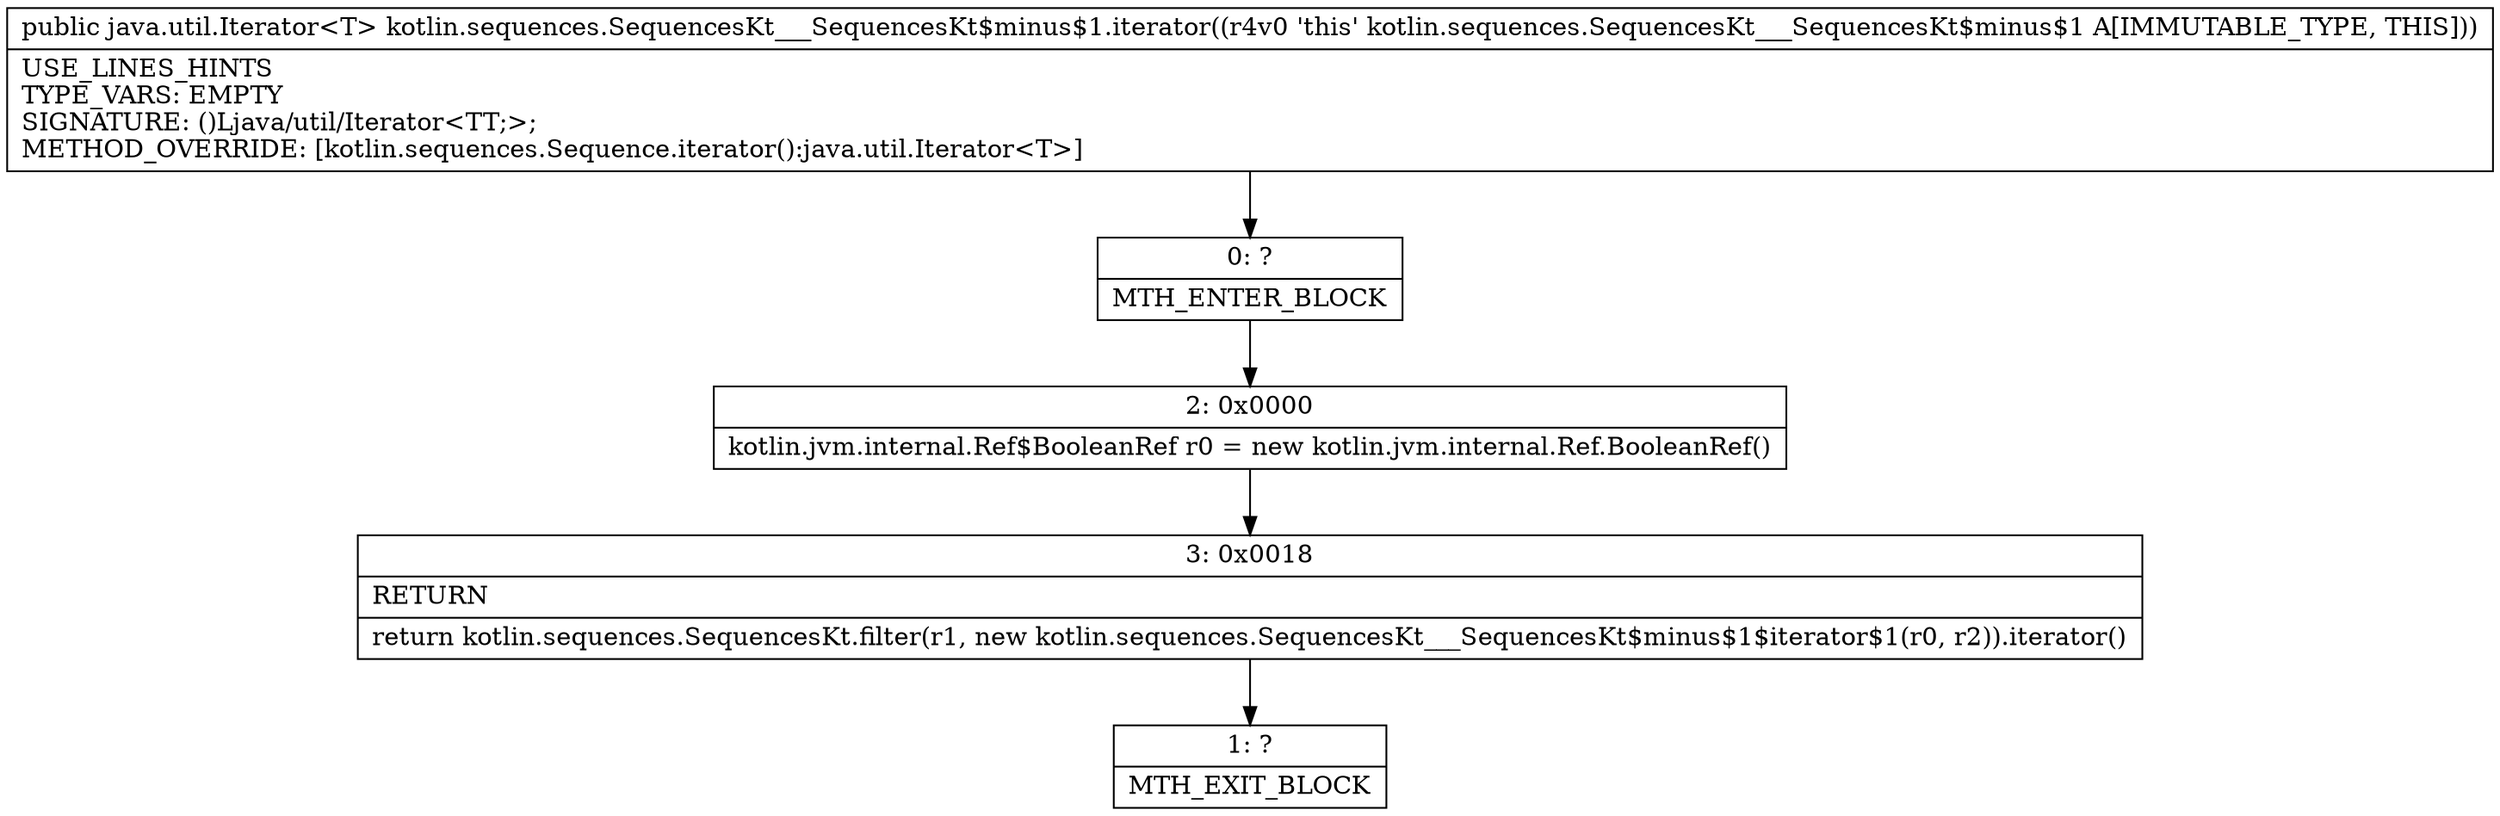 digraph "CFG forkotlin.sequences.SequencesKt___SequencesKt$minus$1.iterator()Ljava\/util\/Iterator;" {
Node_0 [shape=record,label="{0\:\ ?|MTH_ENTER_BLOCK\l}"];
Node_2 [shape=record,label="{2\:\ 0x0000|kotlin.jvm.internal.Ref$BooleanRef r0 = new kotlin.jvm.internal.Ref.BooleanRef()\l}"];
Node_3 [shape=record,label="{3\:\ 0x0018|RETURN\l|return kotlin.sequences.SequencesKt.filter(r1, new kotlin.sequences.SequencesKt___SequencesKt$minus$1$iterator$1(r0, r2)).iterator()\l}"];
Node_1 [shape=record,label="{1\:\ ?|MTH_EXIT_BLOCK\l}"];
MethodNode[shape=record,label="{public java.util.Iterator\<T\> kotlin.sequences.SequencesKt___SequencesKt$minus$1.iterator((r4v0 'this' kotlin.sequences.SequencesKt___SequencesKt$minus$1 A[IMMUTABLE_TYPE, THIS]))  | USE_LINES_HINTS\lTYPE_VARS: EMPTY\lSIGNATURE: ()Ljava\/util\/Iterator\<TT;\>;\lMETHOD_OVERRIDE: [kotlin.sequences.Sequence.iterator():java.util.Iterator\<T\>]\l}"];
MethodNode -> Node_0;Node_0 -> Node_2;
Node_2 -> Node_3;
Node_3 -> Node_1;
}

